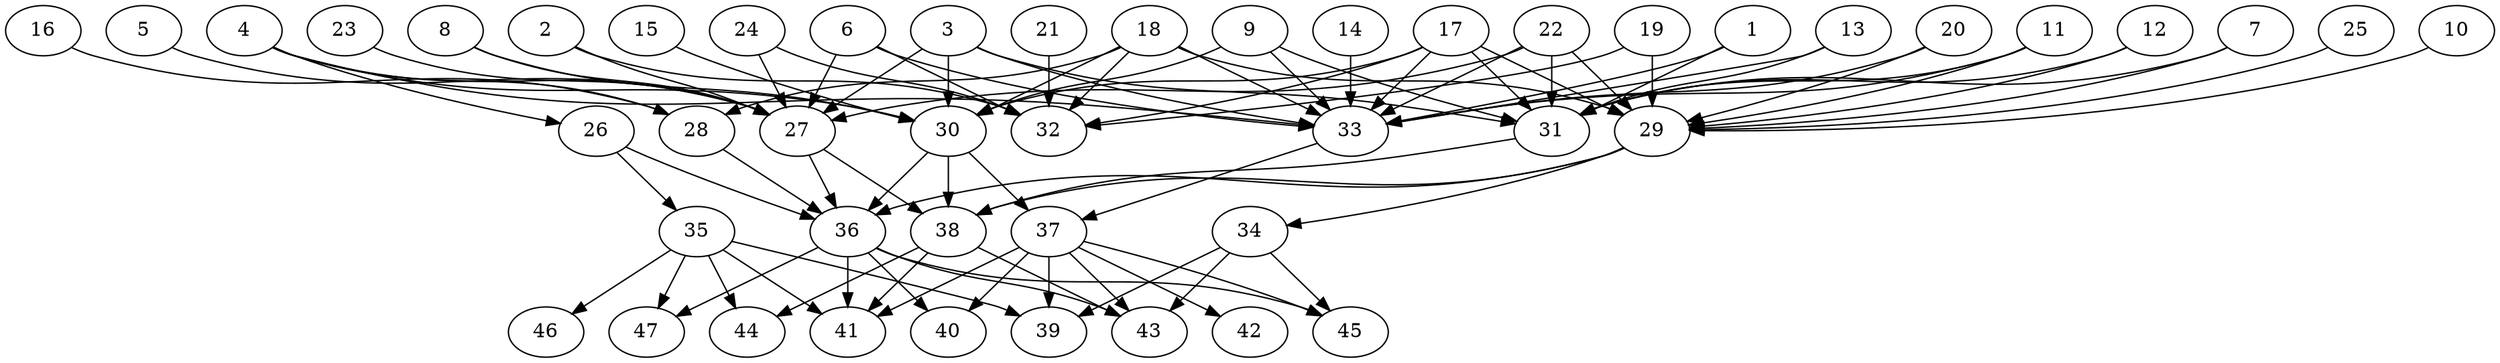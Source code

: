 // DAG (tier=3-complex, mode=compute, n=47, ccr=0.465, fat=0.733, density=0.695, regular=0.326, jump=0.233, mindata=1048576, maxdata=16777216)
// DAG automatically generated by daggen at Sun Aug 24 16:33:34 2025
// /home/ermia/Project/Environments/daggen/bin/daggen --dot --ccr 0.465 --fat 0.733 --regular 0.326 --density 0.695 --jump 0.233 --mindata 1048576 --maxdata 16777216 -n 47 
digraph G {
  1 [size="70801745600577536000", alpha="0.16", expect_size="35400872800288768000"]
  1 -> 31 [size ="136915504332800"]
  1 -> 33 [size ="136915504332800"]
  2 [size="743927690290862336", alpha="0.19", expect_size="371963845145431168"]
  2 -> 27 [size ="1049075029901312"]
  2 -> 32 [size ="1049075029901312"]
  3 [size="879949065485550848", alpha="0.00", expect_size="439974532742775424"]
  3 -> 27 [size ="862513319116800"]
  3 -> 30 [size ="862513319116800"]
  3 -> 31 [size ="862513319116800"]
  3 -> 33 [size ="862513319116800"]
  4 [size="44245272032639451136", alpha="0.01", expect_size="22122636016319725568"]
  4 -> 26 [size ="100077066518528"]
  4 -> 27 [size ="100077066518528"]
  4 -> 28 [size ="100077066518528"]
  4 -> 30 [size ="100077066518528"]
  4 -> 33 [size ="100077066518528"]
  5 [size="41755402296962984", alpha="0.04", expect_size="20877701148481492"]
  5 -> 27 [size ="680232432435200"]
  6 [size="381050444291464576", alpha="0.18", expect_size="190525222145732288"]
  6 -> 27 [size ="241001352396800"]
  6 -> 32 [size ="241001352396800"]
  6 -> 33 [size ="241001352396800"]
  7 [size="1997114659334193664", alpha="0.10", expect_size="998557329667096832"]
  7 -> 29 [size ="771001734397952"]
  7 -> 31 [size ="771001734397952"]
  8 [size="6438968091731443712", alpha="0.04", expect_size="3219484045865721856"]
  8 -> 27 [size ="2235063475372032"]
  8 -> 30 [size ="2235063475372032"]
  9 [size="4012426707658046701568", alpha="0.12", expect_size="2006213353829023350784"]
  9 -> 30 [size ="2020046633172992"]
  9 -> 31 [size ="2020046633172992"]
  9 -> 33 [size ="2020046633172992"]
  10 [size="5155689909620765696", alpha="0.10", expect_size="2577844954810382848"]
  10 -> 29 [size ="1846639383805952"]
  11 [size="39541967291198472192", alpha="0.06", expect_size="19770983645599236096"]
  11 -> 29 [size ="92852906360832"]
  11 -> 31 [size ="92852906360832"]
  11 -> 33 [size ="92852906360832"]
  12 [size="391657609905569792000", alpha="0.18", expect_size="195828804952784896000"]
  12 -> 29 [size ="428247036723200"]
  12 -> 31 [size ="428247036723200"]
  13 [size="1223521857146249472", alpha="0.03", expect_size="611760928573124736"]
  13 -> 31 [size ="1704607298355200"]
  13 -> 33 [size ="1704607298355200"]
  14 [size="1299516228348877568", alpha="0.03", expect_size="649758114174438784"]
  14 -> 33 [size ="917284629512192"]
  15 [size="12527377914338644", alpha="0.05", expect_size="6263688957169322"]
  15 -> 30 [size ="200507201159168"]
  16 [size="77925852435474976", alpha="0.17", expect_size="38962926217737488"]
  16 -> 28 [size ="1856859350761472"]
  17 [size="13174624966180500", alpha="0.06", expect_size="6587312483090250"]
  17 -> 29 [size ="392466058444800"]
  17 -> 30 [size ="392466058444800"]
  17 -> 31 [size ="392466058444800"]
  17 -> 32 [size ="392466058444800"]
  17 -> 33 [size ="392466058444800"]
  18 [size="299252920915257720832", alpha="0.10", expect_size="149626460457628860416"]
  18 -> 28 [size ="357916938862592"]
  18 -> 29 [size ="357916938862592"]
  18 -> 30 [size ="357916938862592"]
  18 -> 32 [size ="357916938862592"]
  18 -> 33 [size ="357916938862592"]
  19 [size="959404309125130496", alpha="0.20", expect_size="479702154562565248"]
  19 -> 29 [size ="864215367680000"]
  19 -> 32 [size ="864215367680000"]
  20 [size="108473024596903712", alpha="0.01", expect_size="54236512298451856"]
  20 -> 29 [size ="130883256320000"]
  20 -> 33 [size ="130883256320000"]
  21 [size="2482810869975078", alpha="0.19", expect_size="1241405434987539"]
  21 -> 32 [size ="296977694720000"]
  22 [size="408840983103204753408", alpha="0.13", expect_size="204420491551602376704"]
  22 -> 27 [size ="440682971922432"]
  22 -> 29 [size ="440682971922432"]
  22 -> 31 [size ="440682971922432"]
  22 -> 33 [size ="440682971922432"]
  23 [size="380401208740455808", alpha="0.02", expect_size="190200604370227904"]
  23 -> 27 [size ="165295180218368"]
  24 [size="520051833225465920", alpha="0.15", expect_size="260025916612732960"]
  24 -> 27 [size ="417763155771392"]
  24 -> 32 [size ="417763155771392"]
  25 [size="2231395427642452224", alpha="0.03", expect_size="1115697713821226112"]
  25 -> 29 [size ="1491680939212800"]
  26 [size="496528178786953330688", alpha="0.01", expect_size="248264089393476665344"]
  26 -> 35 [size ="501632794099712"]
  26 -> 36 [size ="501632794099712"]
  27 [size="18872086298624000000", alpha="0.06", expect_size="9436043149312000000"]
  27 -> 36 [size ="56706990080000"]
  27 -> 38 [size ="56706990080000"]
  28 [size="3126156174375735296", alpha="0.00", expect_size="1563078087187867648"]
  28 -> 36 [size ="1103035589722112"]
  29 [size="3681637508577039872", alpha="0.07", expect_size="1840818754288519936"]
  29 -> 34 [size ="2009646101430272"]
  29 -> 36 [size ="2009646101430272"]
  29 -> 38 [size ="2009646101430272"]
  30 [size="2450537891490802171904", alpha="0.00", expect_size="1225268945745401085952"]
  30 -> 36 [size ="1454111140610048"]
  30 -> 37 [size ="1454111140610048"]
  30 -> 38 [size ="1454111140610048"]
  31 [size="2788265354458038272000", alpha="0.04", expect_size="1394132677229019136000"]
  31 -> 38 [size ="1584817976115200"]
  32 [size="126866817001384312832", alpha="0.01", expect_size="63433408500692156416"]
  33 [size="335244981649779072", alpha="0.19", expect_size="167622490824889536"]
  33 -> 37 [size ="699401542565888"]
  34 [size="3118811823101410541568", alpha="0.19", expect_size="1559405911550705270784"]
  34 -> 39 [size ="1707717785812992"]
  34 -> 43 [size ="1707717785812992"]
  34 -> 45 [size ="1707717785812992"]
  35 [size="3411544158414144", alpha="0.01", expect_size="1705772079207072"]
  35 -> 39 [size ="375553626472448"]
  35 -> 41 [size ="375553626472448"]
  35 -> 44 [size ="375553626472448"]
  35 -> 46 [size ="375553626472448"]
  35 -> 47 [size ="375553626472448"]
  36 [size="86150642274024704", alpha="0.18", expect_size="43075321137012352"]
  36 -> 40 [size ="2061654170796032"]
  36 -> 41 [size ="2061654170796032"]
  36 -> 43 [size ="2061654170796032"]
  36 -> 45 [size ="2061654170796032"]
  36 -> 47 [size ="2061654170796032"]
  37 [size="36554173010415714304", alpha="0.19", expect_size="18277086505207857152"]
  37 -> 39 [size ="88114617909248"]
  37 -> 40 [size ="88114617909248"]
  37 -> 41 [size ="88114617909248"]
  37 -> 42 [size ="88114617909248"]
  37 -> 43 [size ="88114617909248"]
  37 -> 45 [size ="88114617909248"]
  38 [size="3199501010947014656", alpha="0.17", expect_size="1599750505473507328"]
  38 -> 41 [size ="17370466746368"]
  38 -> 43 [size ="17370466746368"]
  38 -> 44 [size ="17370466746368"]
  39 [size="1212573667912716", alpha="0.08", expect_size="606286833956358"]
  40 [size="67540868811185979392", alpha="0.14", expect_size="33770434405592989696"]
  41 [size="21726981259264000000", alpha="0.19", expect_size="10863490629632000000"]
  42 [size="946420079891136380928", alpha="0.19", expect_size="473210039945568190464"]
  43 [size="1037949608129021440", alpha="0.13", expect_size="518974804064510720"]
  44 [size="2527264520115157204992", alpha="0.19", expect_size="1263632260057578602496"]
  45 [size="607172052344496", alpha="0.01", expect_size="303586026172248"]
  46 [size="4045094276336451584", alpha="0.04", expect_size="2022547138168225792"]
  47 [size="117884846120528528", alpha="0.02", expect_size="58942423060264264"]
}